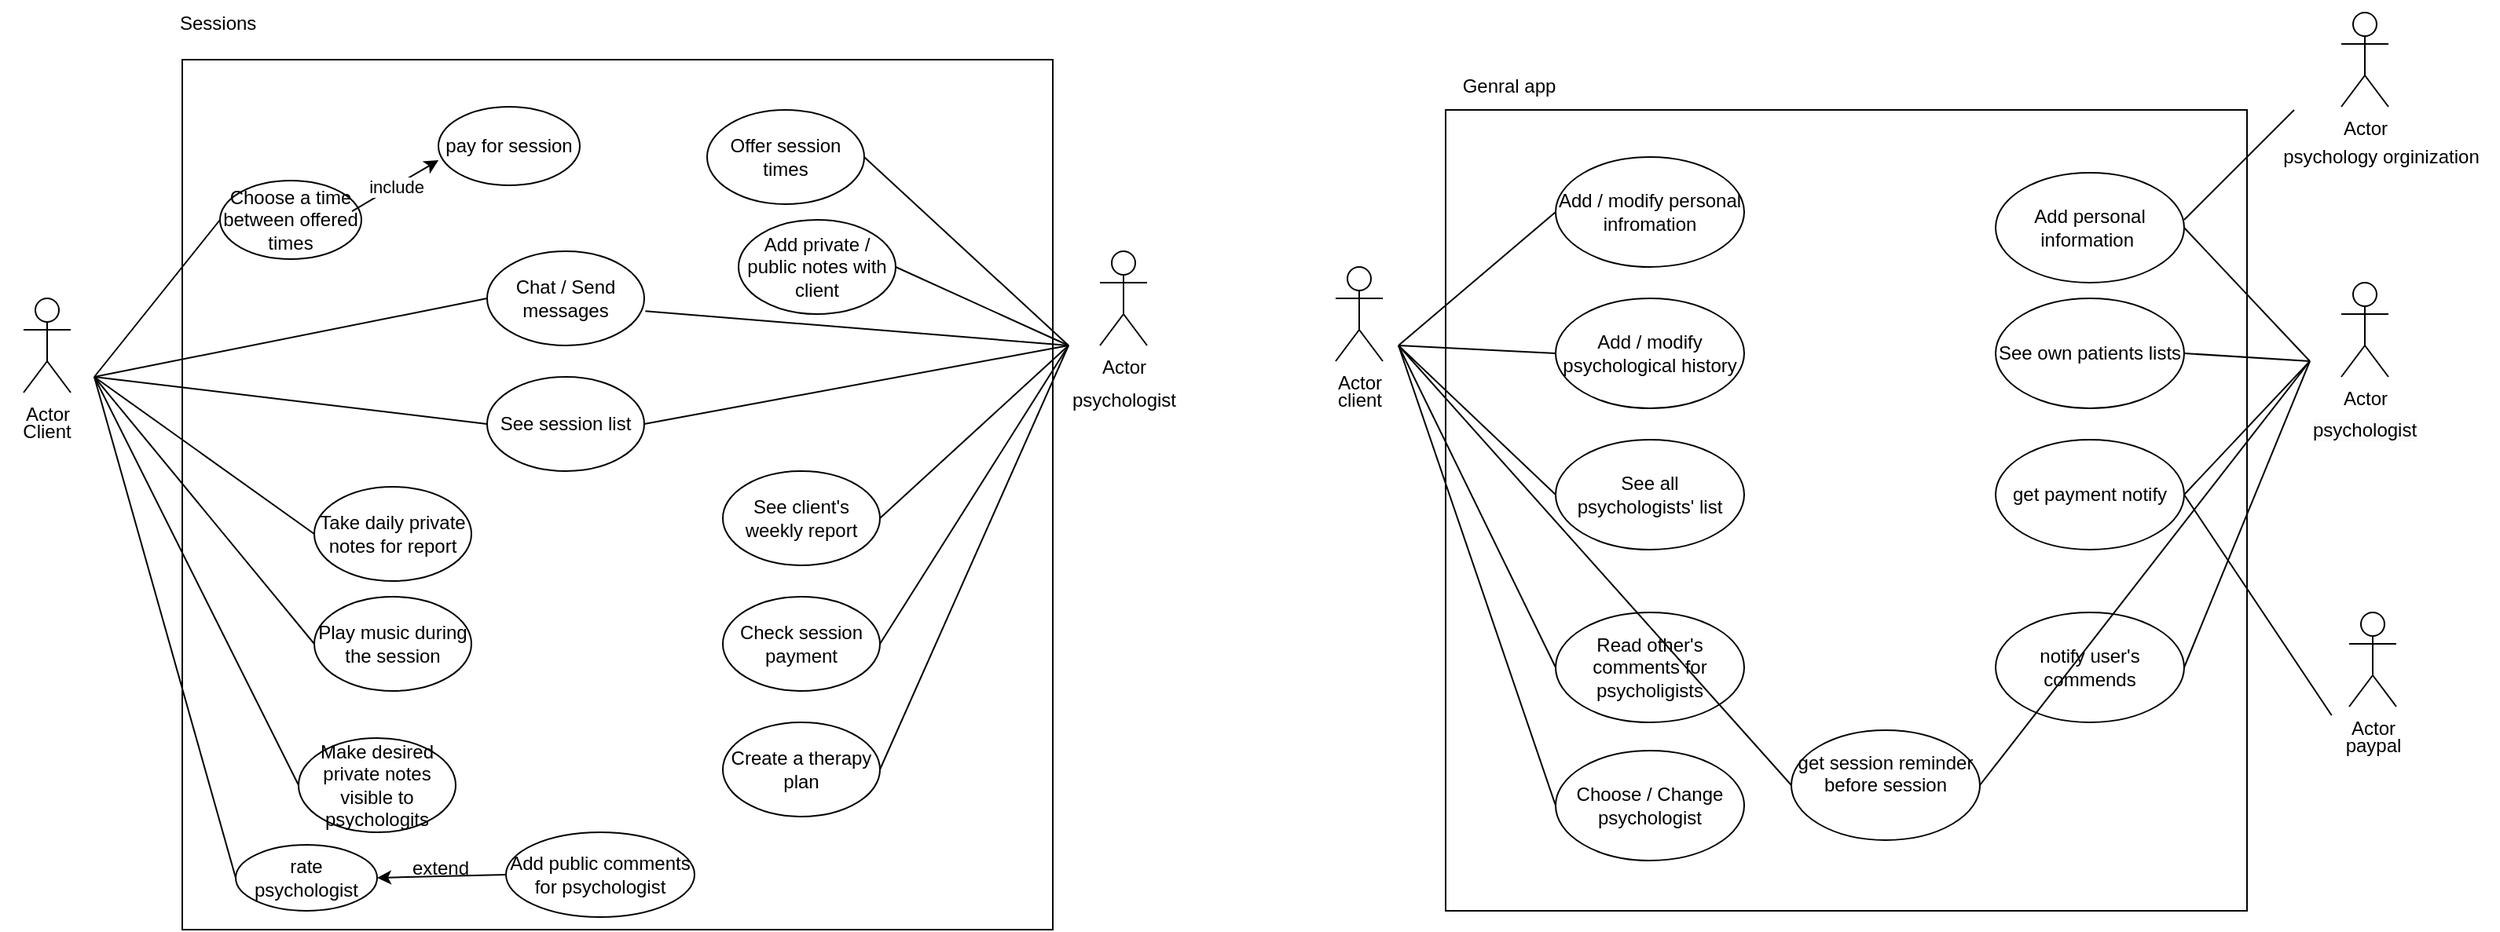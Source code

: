 <mxfile version="24.8.8">
  <diagram name="Page-1" id="b5b7bab2-c9e2-2cf4-8b2a-24fd1a2a6d21">
    <mxGraphModel dx="1060" dy="3048" grid="1" gridSize="10" guides="1" tooltips="1" connect="1" arrows="1" fold="1" page="1" pageScale="1" pageWidth="827" pageHeight="1169" background="none" math="0" shadow="0">
      <root>
        <mxCell id="0" />
        <mxCell id="1" parent="0" />
        <mxCell id="3qdfxk0Ov2vLYJv6HYns-1" value="Actor" style="shape=umlActor;verticalLabelPosition=bottom;verticalAlign=top;html=1;outlineConnect=0;" vertex="1" parent="1">
          <mxGeometry x="105" y="-1000" width="30" height="60" as="geometry" />
        </mxCell>
        <mxCell id="3qdfxk0Ov2vLYJv6HYns-5" value="&lt;span style=&quot;color: rgba(0, 0, 0, 0); font-family: monospace; font-size: 0px; text-align: start; text-wrap-mode: nowrap;&quot;&gt;%3CmxGraphModel%3E%3Croot%3E%3CmxCell%20id%3D%220%22%2F%3E%3CmxCell%20id%3D%221%22%20parent%3D%220%22%2F%3E%3CmxCell%20id%3D%222%22%20value%3D%22%22%20style%3D%22ellipse%3BwhiteSpace%3Dwrap%3Bhtml%3D1%3BfillColor%3Dnone%3B%22%20vertex%3D%221%22%20parent%3D%221%22%3E%3CmxGeometry%20x%3D%22270%22%20y%3D%22-810%22%20width%3D%22100%22%20height%3D%2260%22%20as%3D%22geometry%22%2F%3E%3C%2FmxCell%3E%3C%2Froot%3E%3C%2FmxGraphModel%3E&lt;/span&gt;" style="whiteSpace=wrap;html=1;aspect=fixed;fillColor=none;" vertex="1" parent="1">
          <mxGeometry x="206" y="-1152" width="554" height="554" as="geometry" />
        </mxCell>
        <mxCell id="3qdfxk0Ov2vLYJv6HYns-9" value="Client" style="text;html=1;align=center;verticalAlign=middle;whiteSpace=wrap;rounded=0;" vertex="1" parent="1">
          <mxGeometry x="90" y="-930" width="60" height="30" as="geometry" />
        </mxCell>
        <mxCell id="3qdfxk0Ov2vLYJv6HYns-10" value="Actor" style="shape=umlActor;verticalLabelPosition=bottom;verticalAlign=top;html=1;outlineConnect=0;" vertex="1" parent="1">
          <mxGeometry x="790" y="-1030" width="30" height="60" as="geometry" />
        </mxCell>
        <mxCell id="3qdfxk0Ov2vLYJv6HYns-12" value="psychologist" style="text;html=1;align=center;verticalAlign=middle;resizable=0;points=[];autosize=1;strokeColor=none;fillColor=none;" vertex="1" parent="1">
          <mxGeometry x="760" y="-950" width="90" height="30" as="geometry" />
        </mxCell>
        <mxCell id="3qdfxk0Ov2vLYJv6HYns-14" value="Sessions&amp;nbsp;" style="text;html=1;align=center;verticalAlign=middle;resizable=0;points=[];autosize=1;strokeColor=none;fillColor=none;" vertex="1" parent="1">
          <mxGeometry x="190" y="-1190" width="80" height="30" as="geometry" />
        </mxCell>
        <mxCell id="3qdfxk0Ov2vLYJv6HYns-16" value="Choose a time between offered times" style="ellipse;whiteSpace=wrap;html=1;fillColor=none;" vertex="1" parent="1">
          <mxGeometry x="230" y="-1075" width="90" height="50" as="geometry" />
        </mxCell>
        <mxCell id="3qdfxk0Ov2vLYJv6HYns-18" value="See session list" style="ellipse;whiteSpace=wrap;html=1;fillColor=none;" vertex="1" parent="1">
          <mxGeometry x="400" y="-950" width="100" height="60" as="geometry" />
        </mxCell>
        <mxCell id="3qdfxk0Ov2vLYJv6HYns-19" value="Play music during the session" style="ellipse;whiteSpace=wrap;html=1;fillColor=none;" vertex="1" parent="1">
          <mxGeometry x="290" y="-810" width="100" height="60" as="geometry" />
        </mxCell>
        <mxCell id="3qdfxk0Ov2vLYJv6HYns-20" value="Take daily private notes for report" style="ellipse;whiteSpace=wrap;html=1;fillColor=none;" vertex="1" parent="1">
          <mxGeometry x="290" y="-880" width="100" height="60" as="geometry" />
        </mxCell>
        <mxCell id="3qdfxk0Ov2vLYJv6HYns-21" value="Make desired private notes visible to psychologits" style="ellipse;whiteSpace=wrap;html=1;fillColor=none;" vertex="1" parent="1">
          <mxGeometry x="280" y="-720" width="100" height="60" as="geometry" />
        </mxCell>
        <mxCell id="3qdfxk0Ov2vLYJv6HYns-22" value="Chat / Send messages" style="ellipse;whiteSpace=wrap;html=1;fillColor=none;" vertex="1" parent="1">
          <mxGeometry x="400" y="-1030" width="100" height="60" as="geometry" />
        </mxCell>
        <mxCell id="3qdfxk0Ov2vLYJv6HYns-24" value="Add private / public notes with client" style="ellipse;whiteSpace=wrap;html=1;fillColor=none;" vertex="1" parent="1">
          <mxGeometry x="560" y="-1050" width="100" height="60" as="geometry" />
        </mxCell>
        <mxCell id="3qdfxk0Ov2vLYJv6HYns-25" value="See client&#39;s weekly report" style="ellipse;whiteSpace=wrap;html=1;fillColor=none;" vertex="1" parent="1">
          <mxGeometry x="550" y="-890" width="100" height="60" as="geometry" />
        </mxCell>
        <mxCell id="3qdfxk0Ov2vLYJv6HYns-26" value="Check session payment" style="ellipse;whiteSpace=wrap;html=1;fillColor=none;" vertex="1" parent="1">
          <mxGeometry x="550" y="-810" width="100" height="60" as="geometry" />
        </mxCell>
        <mxCell id="3qdfxk0Ov2vLYJv6HYns-27" value="Create a therapy plan" style="ellipse;whiteSpace=wrap;html=1;fillColor=none;" vertex="1" parent="1">
          <mxGeometry x="550" y="-730" width="100" height="60" as="geometry" />
        </mxCell>
        <mxCell id="3qdfxk0Ov2vLYJv6HYns-28" value="Offer session times" style="ellipse;whiteSpace=wrap;html=1;fillColor=none;" vertex="1" parent="1">
          <mxGeometry x="540" y="-1120" width="100" height="60" as="geometry" />
        </mxCell>
        <mxCell id="3qdfxk0Ov2vLYJv6HYns-29" value="" style="endArrow=none;html=1;rounded=0;entryX=0;entryY=0.5;entryDx=0;entryDy=0;" edge="1" parent="1" target="3qdfxk0Ov2vLYJv6HYns-16">
          <mxGeometry width="50" height="50" relative="1" as="geometry">
            <mxPoint x="150" y="-950" as="sourcePoint" />
            <mxPoint x="480" y="-900" as="targetPoint" />
          </mxGeometry>
        </mxCell>
        <mxCell id="3qdfxk0Ov2vLYJv6HYns-32" value="" style="endArrow=none;html=1;rounded=0;entryX=0;entryY=0.5;entryDx=0;entryDy=0;" edge="1" parent="1" target="3qdfxk0Ov2vLYJv6HYns-18">
          <mxGeometry width="50" height="50" relative="1" as="geometry">
            <mxPoint x="150" y="-950" as="sourcePoint" />
            <mxPoint x="280" y="-980" as="targetPoint" />
          </mxGeometry>
        </mxCell>
        <mxCell id="3qdfxk0Ov2vLYJv6HYns-33" value="" style="endArrow=none;html=1;rounded=0;entryX=0;entryY=0.5;entryDx=0;entryDy=0;" edge="1" parent="1" target="3qdfxk0Ov2vLYJv6HYns-19">
          <mxGeometry width="50" height="50" relative="1" as="geometry">
            <mxPoint x="150" y="-950" as="sourcePoint" />
            <mxPoint x="280" y="-910" as="targetPoint" />
          </mxGeometry>
        </mxCell>
        <mxCell id="3qdfxk0Ov2vLYJv6HYns-34" value="" style="endArrow=none;html=1;rounded=0;entryX=0;entryY=0.5;entryDx=0;entryDy=0;" edge="1" parent="1" target="3qdfxk0Ov2vLYJv6HYns-20">
          <mxGeometry width="50" height="50" relative="1" as="geometry">
            <mxPoint x="150" y="-950" as="sourcePoint" />
            <mxPoint x="270" y="-830" as="targetPoint" />
          </mxGeometry>
        </mxCell>
        <mxCell id="3qdfxk0Ov2vLYJv6HYns-35" value="" style="endArrow=none;html=1;rounded=0;entryX=0;entryY=0.5;entryDx=0;entryDy=0;" edge="1" parent="1" target="3qdfxk0Ov2vLYJv6HYns-21">
          <mxGeometry width="50" height="50" relative="1" as="geometry">
            <mxPoint x="150" y="-950" as="sourcePoint" />
            <mxPoint x="270" y="-700" as="targetPoint" />
          </mxGeometry>
        </mxCell>
        <mxCell id="3qdfxk0Ov2vLYJv6HYns-36" value="" style="endArrow=none;html=1;rounded=0;exitX=1;exitY=0.5;exitDx=0;exitDy=0;" edge="1" parent="1" source="3qdfxk0Ov2vLYJv6HYns-28">
          <mxGeometry width="50" height="50" relative="1" as="geometry">
            <mxPoint x="420" y="-880" as="sourcePoint" />
            <mxPoint x="770" y="-970" as="targetPoint" />
          </mxGeometry>
        </mxCell>
        <mxCell id="3qdfxk0Ov2vLYJv6HYns-38" value="" style="endArrow=none;html=1;rounded=0;exitX=1;exitY=0.5;exitDx=0;exitDy=0;" edge="1" parent="1" source="3qdfxk0Ov2vLYJv6HYns-24">
          <mxGeometry width="50" height="50" relative="1" as="geometry">
            <mxPoint x="650" y="-1000" as="sourcePoint" />
            <mxPoint x="770" y="-970" as="targetPoint" />
          </mxGeometry>
        </mxCell>
        <mxCell id="3qdfxk0Ov2vLYJv6HYns-40" value="" style="endArrow=none;html=1;rounded=0;exitX=1;exitY=0.5;exitDx=0;exitDy=0;" edge="1" parent="1" source="3qdfxk0Ov2vLYJv6HYns-26">
          <mxGeometry width="50" height="50" relative="1" as="geometry">
            <mxPoint x="660" y="-850" as="sourcePoint" />
            <mxPoint x="770" y="-970" as="targetPoint" />
          </mxGeometry>
        </mxCell>
        <mxCell id="3qdfxk0Ov2vLYJv6HYns-41" value="" style="endArrow=none;html=1;rounded=0;exitX=1;exitY=0.5;exitDx=0;exitDy=0;" edge="1" parent="1">
          <mxGeometry width="50" height="50" relative="1" as="geometry">
            <mxPoint x="650" y="-700" as="sourcePoint" />
            <mxPoint x="770" y="-970" as="targetPoint" />
          </mxGeometry>
        </mxCell>
        <mxCell id="3qdfxk0Ov2vLYJv6HYns-42" value="" style="endArrow=none;html=1;rounded=0;exitX=1.007;exitY=0.636;exitDx=0;exitDy=0;exitPerimeter=0;" edge="1" parent="1" source="3qdfxk0Ov2vLYJv6HYns-22">
          <mxGeometry width="50" height="50" relative="1" as="geometry">
            <mxPoint x="420" y="-880" as="sourcePoint" />
            <mxPoint x="770" y="-970" as="targetPoint" />
          </mxGeometry>
        </mxCell>
        <mxCell id="3qdfxk0Ov2vLYJv6HYns-43" value="" style="endArrow=none;html=1;rounded=0;exitX=0;exitY=0.5;exitDx=0;exitDy=0;" edge="1" parent="1" source="3qdfxk0Ov2vLYJv6HYns-22">
          <mxGeometry width="50" height="50" relative="1" as="geometry">
            <mxPoint x="510" y="-990" as="sourcePoint" />
            <mxPoint x="150" y="-950" as="targetPoint" />
          </mxGeometry>
        </mxCell>
        <mxCell id="3qdfxk0Ov2vLYJv6HYns-44" value="" style="endArrow=none;html=1;rounded=0;exitX=1;exitY=0.5;exitDx=0;exitDy=0;" edge="1" parent="1" source="3qdfxk0Ov2vLYJv6HYns-18">
          <mxGeometry width="50" height="50" relative="1" as="geometry">
            <mxPoint x="510" y="-990" as="sourcePoint" />
            <mxPoint x="770" y="-970" as="targetPoint" />
          </mxGeometry>
        </mxCell>
        <mxCell id="3qdfxk0Ov2vLYJv6HYns-49" value="&lt;span style=&quot;color: rgba(0, 0, 0, 0); font-family: monospace; font-size: 0px; text-align: start; text-wrap-mode: nowrap;&quot;&gt;%3CmxGraphModel%3E%3Croot%3E%3CmxCell%20id%3D%220%22%2F%3E%3CmxCell%20id%3D%221%22%20parent%3D%220%22%2F%3E%3CmxCell%20id%3D%222%22%20value%3D%22Add%20personal%20information%26amp%3Bnbsp%3B%22%20style%3D%22ellipse%3BwhiteSpace%3Dwrap%3Bhtml%3D1%3BfillColor%3Dnone%3B%22%20vertex%3D%221%22%20parent%3D%221%22%3E%3CmxGeometry%20x%3D%221360%22%20y%3D%22-1080%22%20width%3D%22120%22%20height%3D%2270%22%20as%3D%22geometry%22%2F%3E%3C%2FmxCell%3E%3C%2Froot%3E%3C%2FmxGraphModel%3E&lt;/span&gt;" style="whiteSpace=wrap;html=1;aspect=fixed;fillColor=none;" vertex="1" parent="1">
          <mxGeometry x="1010" y="-1120" width="510" height="510" as="geometry" />
        </mxCell>
        <mxCell id="3qdfxk0Ov2vLYJv6HYns-50" value="Actor" style="shape=umlActor;verticalLabelPosition=bottom;verticalAlign=top;html=1;outlineConnect=0;" vertex="1" parent="1">
          <mxGeometry x="940" y="-1020" width="30" height="60" as="geometry" />
        </mxCell>
        <mxCell id="3qdfxk0Ov2vLYJv6HYns-52" value="client" style="text;html=1;align=center;verticalAlign=middle;resizable=0;points=[];autosize=1;strokeColor=none;fillColor=none;" vertex="1" parent="1">
          <mxGeometry x="930" y="-950" width="50" height="30" as="geometry" />
        </mxCell>
        <mxCell id="3qdfxk0Ov2vLYJv6HYns-53" value="Actor" style="shape=umlActor;verticalLabelPosition=bottom;verticalAlign=top;html=1;outlineConnect=0;" vertex="1" parent="1">
          <mxGeometry x="1580" y="-1010" width="30" height="60" as="geometry" />
        </mxCell>
        <mxCell id="3qdfxk0Ov2vLYJv6HYns-54" value="&lt;span style=&quot;color: rgb(0, 0, 0); font-family: Helvetica; font-size: 12px; font-style: normal; font-variant-ligatures: normal; font-variant-caps: normal; font-weight: 400; letter-spacing: normal; orphans: 2; text-align: center; text-indent: 0px; text-transform: none; widows: 2; word-spacing: 0px; -webkit-text-stroke-width: 0px; white-space: nowrap; background-color: rgb(251, 251, 251); text-decoration-thickness: initial; text-decoration-style: initial; text-decoration-color: initial; display: inline !important; float: none;&quot;&gt;psychologist&lt;/span&gt;" style="text;whiteSpace=wrap;html=1;" vertex="1" parent="1">
          <mxGeometry x="1560" y="-930" width="80" height="40" as="geometry" />
        </mxCell>
        <mxCell id="3qdfxk0Ov2vLYJv6HYns-55" value="Genral app" style="text;html=1;align=center;verticalAlign=middle;resizable=0;points=[];autosize=1;strokeColor=none;fillColor=none;" vertex="1" parent="1">
          <mxGeometry x="1010" y="-1150" width="80" height="30" as="geometry" />
        </mxCell>
        <mxCell id="3qdfxk0Ov2vLYJv6HYns-56" value="Add / modify&amp;nbsp;personal infromation" style="ellipse;whiteSpace=wrap;html=1;fillColor=none;" vertex="1" parent="1">
          <mxGeometry x="1080" y="-1090" width="120" height="70" as="geometry" />
        </mxCell>
        <mxCell id="3qdfxk0Ov2vLYJv6HYns-57" value="Add / modify psychological history" style="ellipse;whiteSpace=wrap;html=1;fillColor=none;" vertex="1" parent="1">
          <mxGeometry x="1080" y="-1000" width="120" height="70" as="geometry" />
        </mxCell>
        <mxCell id="3qdfxk0Ov2vLYJv6HYns-59" value="See all&lt;div&gt;&amp;nbsp;psychologists&#39; list&amp;nbsp;&lt;/div&gt;" style="ellipse;whiteSpace=wrap;html=1;fillColor=none;" vertex="1" parent="1">
          <mxGeometry x="1080" y="-910" width="120" height="70" as="geometry" />
        </mxCell>
        <mxCell id="3qdfxk0Ov2vLYJv6HYns-60" value="Read other&#39;s comments for psycholigists" style="ellipse;whiteSpace=wrap;html=1;fillColor=none;" vertex="1" parent="1">
          <mxGeometry x="1080" y="-800" width="120" height="70" as="geometry" />
        </mxCell>
        <mxCell id="3qdfxk0Ov2vLYJv6HYns-61" value="Add public comments for psychologist" style="ellipse;whiteSpace=wrap;html=1;fillColor=none;" vertex="1" parent="1">
          <mxGeometry x="412" y="-660" width="120" height="54" as="geometry" />
        </mxCell>
        <mxCell id="3qdfxk0Ov2vLYJv6HYns-62" value="" style="endArrow=none;html=1;rounded=0;entryX=0;entryY=0.5;entryDx=0;entryDy=0;" edge="1" parent="1" target="3qdfxk0Ov2vLYJv6HYns-75">
          <mxGeometry width="50" height="50" relative="1" as="geometry">
            <mxPoint x="150" y="-950" as="sourcePoint" />
            <mxPoint x="180" y="-550" as="targetPoint" />
          </mxGeometry>
        </mxCell>
        <mxCell id="3qdfxk0Ov2vLYJv6HYns-63" value="Add personal information&amp;nbsp;" style="ellipse;whiteSpace=wrap;html=1;fillColor=none;" vertex="1" parent="1">
          <mxGeometry x="1360" y="-1080" width="120" height="70" as="geometry" />
        </mxCell>
        <mxCell id="3qdfxk0Ov2vLYJv6HYns-64" value="See own patients lists" style="ellipse;whiteSpace=wrap;html=1;fillColor=none;" vertex="1" parent="1">
          <mxGeometry x="1360" y="-1000" width="120" height="70" as="geometry" />
        </mxCell>
        <mxCell id="3qdfxk0Ov2vLYJv6HYns-65" value="get payment notify" style="ellipse;whiteSpace=wrap;html=1;fillColor=none;" vertex="1" parent="1">
          <mxGeometry x="1360" y="-910" width="120" height="70" as="geometry" />
        </mxCell>
        <mxCell id="3qdfxk0Ov2vLYJv6HYns-66" value="notify user&#39;s commends" style="ellipse;whiteSpace=wrap;html=1;fillColor=none;" vertex="1" parent="1">
          <mxGeometry x="1360" y="-800" width="120" height="70" as="geometry" />
        </mxCell>
        <mxCell id="3qdfxk0Ov2vLYJv6HYns-67" value="" style="endArrow=none;html=1;rounded=0;entryX=0;entryY=0.5;entryDx=0;entryDy=0;" edge="1" parent="1" target="3qdfxk0Ov2vLYJv6HYns-56">
          <mxGeometry width="50" height="50" relative="1" as="geometry">
            <mxPoint x="980" y="-970" as="sourcePoint" />
            <mxPoint x="1290" y="-910" as="targetPoint" />
          </mxGeometry>
        </mxCell>
        <mxCell id="3qdfxk0Ov2vLYJv6HYns-68" value="" style="endArrow=none;html=1;rounded=0;entryX=0;entryY=0.5;entryDx=0;entryDy=0;" edge="1" parent="1" target="3qdfxk0Ov2vLYJv6HYns-57">
          <mxGeometry width="50" height="50" relative="1" as="geometry">
            <mxPoint x="980" y="-970" as="sourcePoint" />
            <mxPoint x="1090" y="-1045" as="targetPoint" />
          </mxGeometry>
        </mxCell>
        <mxCell id="3qdfxk0Ov2vLYJv6HYns-69" value="" style="endArrow=none;html=1;rounded=0;entryX=0;entryY=0.5;entryDx=0;entryDy=0;" edge="1" parent="1" target="3qdfxk0Ov2vLYJv6HYns-59">
          <mxGeometry width="50" height="50" relative="1" as="geometry">
            <mxPoint x="980" y="-970" as="sourcePoint" />
            <mxPoint x="1090" y="-955" as="targetPoint" />
          </mxGeometry>
        </mxCell>
        <mxCell id="3qdfxk0Ov2vLYJv6HYns-70" value="" style="endArrow=none;html=1;rounded=0;entryX=0;entryY=0.5;entryDx=0;entryDy=0;" edge="1" parent="1" target="3qdfxk0Ov2vLYJv6HYns-60">
          <mxGeometry width="50" height="50" relative="1" as="geometry">
            <mxPoint x="980" y="-970" as="sourcePoint" />
            <mxPoint x="1080" y="-852.5" as="targetPoint" />
          </mxGeometry>
        </mxCell>
        <mxCell id="3qdfxk0Ov2vLYJv6HYns-71" value="" style="endArrow=none;html=1;rounded=0;exitX=1;exitY=0.5;exitDx=0;exitDy=0;" edge="1" parent="1" source="3qdfxk0Ov2vLYJv6HYns-63">
          <mxGeometry width="50" height="50" relative="1" as="geometry">
            <mxPoint x="1240" y="-810" as="sourcePoint" />
            <mxPoint x="1560" y="-960" as="targetPoint" />
          </mxGeometry>
        </mxCell>
        <mxCell id="3qdfxk0Ov2vLYJv6HYns-72" value="" style="endArrow=none;html=1;rounded=0;exitX=1;exitY=0.5;exitDx=0;exitDy=0;" edge="1" parent="1" source="3qdfxk0Ov2vLYJv6HYns-64">
          <mxGeometry width="50" height="50" relative="1" as="geometry">
            <mxPoint x="1490" y="-1035" as="sourcePoint" />
            <mxPoint x="1560" y="-960" as="targetPoint" />
          </mxGeometry>
        </mxCell>
        <mxCell id="3qdfxk0Ov2vLYJv6HYns-73" value="" style="endArrow=none;html=1;rounded=0;exitX=1;exitY=0.5;exitDx=0;exitDy=0;" edge="1" parent="1" source="3qdfxk0Ov2vLYJv6HYns-65">
          <mxGeometry width="50" height="50" relative="1" as="geometry">
            <mxPoint x="1490" y="-955" as="sourcePoint" />
            <mxPoint x="1560" y="-960" as="targetPoint" />
          </mxGeometry>
        </mxCell>
        <mxCell id="3qdfxk0Ov2vLYJv6HYns-74" value="" style="endArrow=none;html=1;rounded=0;exitX=1;exitY=0.5;exitDx=0;exitDy=0;" edge="1" parent="1" source="3qdfxk0Ov2vLYJv6HYns-66">
          <mxGeometry width="50" height="50" relative="1" as="geometry">
            <mxPoint x="1500" y="-865" as="sourcePoint" />
            <mxPoint x="1560" y="-960" as="targetPoint" />
          </mxGeometry>
        </mxCell>
        <mxCell id="3qdfxk0Ov2vLYJv6HYns-75" value="rate psychologist" style="ellipse;whiteSpace=wrap;html=1;fillColor=none;" vertex="1" parent="1">
          <mxGeometry x="240" y="-652" width="90" height="42" as="geometry" />
        </mxCell>
        <mxCell id="3qdfxk0Ov2vLYJv6HYns-77" value="extend" style="text;html=1;align=center;verticalAlign=middle;resizable=0;points=[];autosize=1;strokeColor=none;fillColor=none;" vertex="1" parent="1">
          <mxGeometry x="340" y="-652" width="60" height="30" as="geometry" />
        </mxCell>
        <mxCell id="3qdfxk0Ov2vLYJv6HYns-79" value="" style="endArrow=classic;html=1;rounded=0;exitX=0;exitY=0.5;exitDx=0;exitDy=0;entryX=1;entryY=0.5;entryDx=0;entryDy=0;" edge="1" parent="1" source="3qdfxk0Ov2vLYJv6HYns-61" target="3qdfxk0Ov2vLYJv6HYns-75">
          <mxGeometry width="50" height="50" relative="1" as="geometry">
            <mxPoint x="490" y="-770" as="sourcePoint" />
            <mxPoint x="540" y="-820" as="targetPoint" />
          </mxGeometry>
        </mxCell>
        <mxCell id="3qdfxk0Ov2vLYJv6HYns-81" value="" style="endArrow=none;html=1;rounded=0;entryX=1;entryY=0.5;entryDx=0;entryDy=0;" edge="1" parent="1" target="3qdfxk0Ov2vLYJv6HYns-25">
          <mxGeometry width="50" height="50" relative="1" as="geometry">
            <mxPoint x="770" y="-970" as="sourcePoint" />
            <mxPoint x="540" y="-820" as="targetPoint" />
          </mxGeometry>
        </mxCell>
        <object label="Actor" id="3qdfxk0Ov2vLYJv6HYns-82">
          <mxCell style="shape=umlActor;verticalLabelPosition=bottom;verticalAlign=top;html=1;outlineConnect=0;" vertex="1" parent="1">
            <mxGeometry x="1580" y="-1182" width="30" height="60" as="geometry" />
          </mxCell>
        </object>
        <mxCell id="3qdfxk0Ov2vLYJv6HYns-83" value="psychology orginization" style="text;html=1;align=center;verticalAlign=middle;resizable=0;points=[];autosize=1;strokeColor=none;fillColor=none;" vertex="1" parent="1">
          <mxGeometry x="1530" y="-1105" width="150" height="30" as="geometry" />
        </mxCell>
        <mxCell id="3qdfxk0Ov2vLYJv6HYns-84" value="" style="endArrow=none;html=1;rounded=0;" edge="1" parent="1">
          <mxGeometry width="50" height="50" relative="1" as="geometry">
            <mxPoint x="1480" y="-1050" as="sourcePoint" />
            <mxPoint x="1550" y="-1120" as="targetPoint" />
          </mxGeometry>
        </mxCell>
        <mxCell id="3qdfxk0Ov2vLYJv6HYns-88" value="Actor" style="shape=umlActor;verticalLabelPosition=bottom;verticalAlign=top;html=1;outlineConnect=0;" vertex="1" parent="1">
          <mxGeometry x="1585" y="-800" width="30" height="60" as="geometry" />
        </mxCell>
        <mxCell id="3qdfxk0Ov2vLYJv6HYns-89" value="paypal" style="text;html=1;align=center;verticalAlign=middle;resizable=0;points=[];autosize=1;strokeColor=none;fillColor=none;" vertex="1" parent="1">
          <mxGeometry x="1570" y="-730" width="60" height="30" as="geometry" />
        </mxCell>
        <mxCell id="3qdfxk0Ov2vLYJv6HYns-90" value="" style="endArrow=none;html=1;rounded=0;entryX=0.064;entryY=-0.151;entryDx=0;entryDy=0;entryPerimeter=0;exitX=1;exitY=0.5;exitDx=0;exitDy=0;" edge="1" parent="1" source="3qdfxk0Ov2vLYJv6HYns-65" target="3qdfxk0Ov2vLYJv6HYns-89">
          <mxGeometry width="50" height="50" relative="1" as="geometry">
            <mxPoint x="1270" y="-760" as="sourcePoint" />
            <mxPoint x="1320" y="-810" as="targetPoint" />
          </mxGeometry>
        </mxCell>
        <mxCell id="3qdfxk0Ov2vLYJv6HYns-92" value="pay for session" style="ellipse;whiteSpace=wrap;html=1;fillColor=none;" vertex="1" parent="1">
          <mxGeometry x="369" y="-1122" width="90" height="50" as="geometry" />
        </mxCell>
        <mxCell id="3qdfxk0Ov2vLYJv6HYns-93" value="" style="endArrow=classic;html=1;rounded=0;entryX=0.001;entryY=0.681;entryDx=0;entryDy=0;entryPerimeter=0;" edge="1" parent="1" target="3qdfxk0Ov2vLYJv6HYns-92">
          <mxGeometry relative="1" as="geometry">
            <mxPoint x="314" y="-1055.48" as="sourcePoint" />
            <mxPoint x="414" y="-1055.48" as="targetPoint" />
          </mxGeometry>
        </mxCell>
        <mxCell id="3qdfxk0Ov2vLYJv6HYns-97" value="include" style="edgeLabel;html=1;align=center;verticalAlign=middle;resizable=0;points=[];" vertex="1" connectable="0" parent="3qdfxk0Ov2vLYJv6HYns-93">
          <mxGeometry x="0.008" y="-1" relative="1" as="geometry">
            <mxPoint as="offset" />
          </mxGeometry>
        </mxCell>
        <mxCell id="3qdfxk0Ov2vLYJv6HYns-98" value="Choose / Change psychologist" style="ellipse;whiteSpace=wrap;html=1;fillColor=none;" vertex="1" parent="1">
          <mxGeometry x="1080" y="-712" width="120" height="70" as="geometry" />
        </mxCell>
        <mxCell id="3qdfxk0Ov2vLYJv6HYns-99" value="" style="endArrow=none;html=1;rounded=0;entryX=0;entryY=0.5;entryDx=0;entryDy=0;" edge="1" parent="1" target="3qdfxk0Ov2vLYJv6HYns-98">
          <mxGeometry width="50" height="50" relative="1" as="geometry">
            <mxPoint x="980" y="-970" as="sourcePoint" />
            <mxPoint x="1230" y="-910" as="targetPoint" />
          </mxGeometry>
        </mxCell>
        <mxCell id="3qdfxk0Ov2vLYJv6HYns-100" value="get session reminder before session&lt;div&gt;&amp;nbsp;&lt;/div&gt;" style="ellipse;whiteSpace=wrap;html=1;fillColor=none;" vertex="1" parent="1">
          <mxGeometry x="1230" y="-725" width="120" height="70" as="geometry" />
        </mxCell>
        <mxCell id="3qdfxk0Ov2vLYJv6HYns-102" value="" style="endArrow=none;html=1;rounded=0;entryX=0;entryY=0.5;entryDx=0;entryDy=0;" edge="1" parent="1" target="3qdfxk0Ov2vLYJv6HYns-100">
          <mxGeometry width="50" height="50" relative="1" as="geometry">
            <mxPoint x="980" y="-970" as="sourcePoint" />
            <mxPoint x="1290" y="-870" as="targetPoint" />
          </mxGeometry>
        </mxCell>
        <mxCell id="3qdfxk0Ov2vLYJv6HYns-103" value="" style="endArrow=none;html=1;rounded=0;exitX=1;exitY=0.5;exitDx=0;exitDy=0;" edge="1" parent="1" source="3qdfxk0Ov2vLYJv6HYns-100">
          <mxGeometry width="50" height="50" relative="1" as="geometry">
            <mxPoint x="1240" y="-820" as="sourcePoint" />
            <mxPoint x="1560" y="-960" as="targetPoint" />
          </mxGeometry>
        </mxCell>
      </root>
    </mxGraphModel>
  </diagram>
</mxfile>
